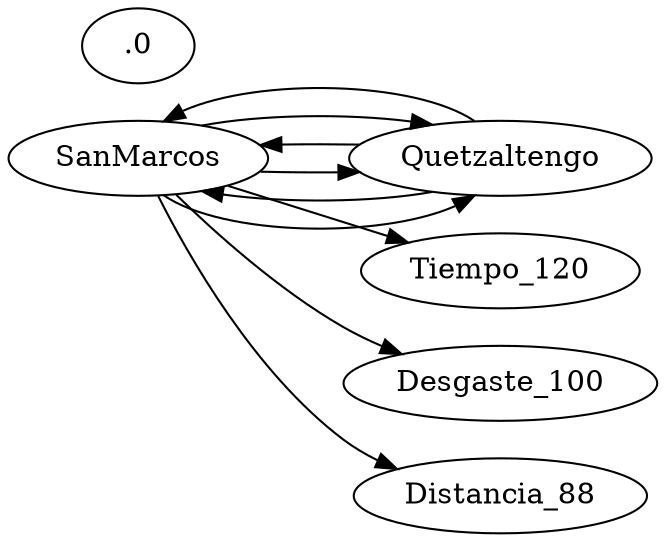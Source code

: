 digraph A {
rankdir=LR;
SanMarcos->Quetzaltengo->SanMarcos->Tiempo_120.0;SanMarcos->Quetzaltengo->SanMarcos->Desgaste_100.0;SanMarcos->Quetzaltengo->SanMarcos->Distancia_88.0;}